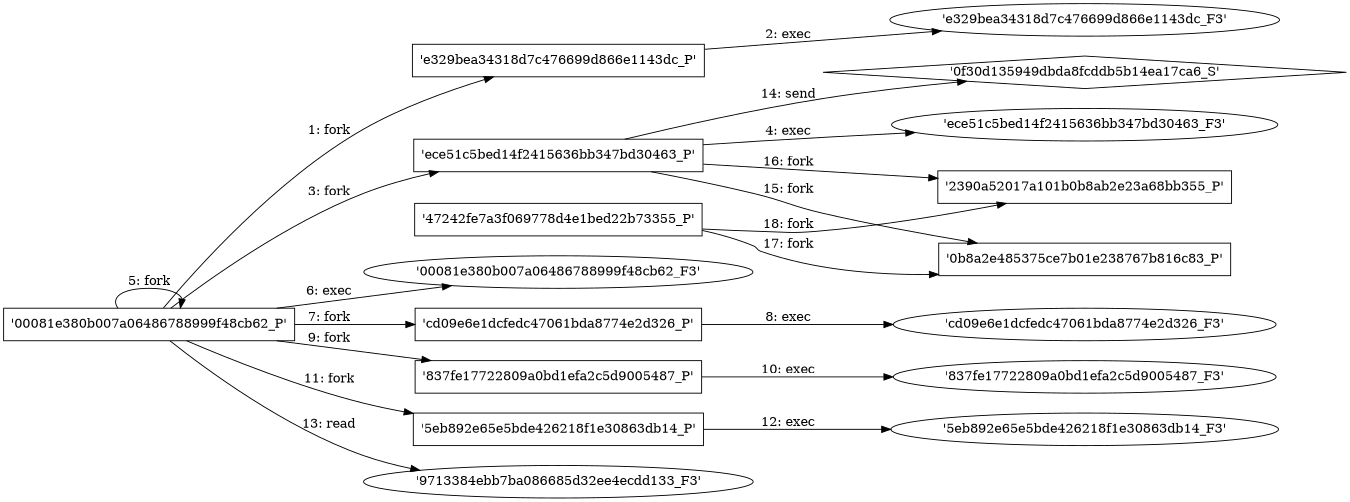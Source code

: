 digraph "D:\Learning\Paper\apt\基于CTI的攻击预警\Dataset\攻击图\ASGfromALLCTI\How a Rare DGA Helped Attacker Communications Fly Under the Radar.dot" {
rankdir="LR"
size="9"
fixedsize="false"
splines="true"
nodesep=0.3
ranksep=0
fontsize=10
overlap="scalexy"
engine= "neato"
	"'00081e380b007a06486788999f48cb62_P'" [node_type=Process shape=box]
	"'e329bea34318d7c476699d866e1143dc_P'" [node_type=Process shape=box]
	"'00081e380b007a06486788999f48cb62_P'" -> "'e329bea34318d7c476699d866e1143dc_P'" [label="1: fork"]
	"'e329bea34318d7c476699d866e1143dc_P'" [node_type=Process shape=box]
	"'e329bea34318d7c476699d866e1143dc_F3'" [node_type=File shape=ellipse]
	"'e329bea34318d7c476699d866e1143dc_P'" -> "'e329bea34318d7c476699d866e1143dc_F3'" [label="2: exec"]
	"'00081e380b007a06486788999f48cb62_P'" [node_type=Process shape=box]
	"'ece51c5bed14f2415636bb347bd30463_P'" [node_type=Process shape=box]
	"'00081e380b007a06486788999f48cb62_P'" -> "'ece51c5bed14f2415636bb347bd30463_P'" [label="3: fork"]
	"'ece51c5bed14f2415636bb347bd30463_P'" [node_type=Process shape=box]
	"'ece51c5bed14f2415636bb347bd30463_F3'" [node_type=File shape=ellipse]
	"'ece51c5bed14f2415636bb347bd30463_P'" -> "'ece51c5bed14f2415636bb347bd30463_F3'" [label="4: exec"]
	"'00081e380b007a06486788999f48cb62_P'" [node_type=Process shape=box]
	"'00081e380b007a06486788999f48cb62_P'" [node_type=Process shape=box]
	"'00081e380b007a06486788999f48cb62_P'" -> "'00081e380b007a06486788999f48cb62_P'" [label="5: fork"]
	"'00081e380b007a06486788999f48cb62_P'" [node_type=Process shape=box]
	"'00081e380b007a06486788999f48cb62_F3'" [node_type=File shape=ellipse]
	"'00081e380b007a06486788999f48cb62_P'" -> "'00081e380b007a06486788999f48cb62_F3'" [label="6: exec"]
	"'00081e380b007a06486788999f48cb62_P'" [node_type=Process shape=box]
	"'cd09e6e1dcfedc47061bda8774e2d326_P'" [node_type=Process shape=box]
	"'00081e380b007a06486788999f48cb62_P'" -> "'cd09e6e1dcfedc47061bda8774e2d326_P'" [label="7: fork"]
	"'cd09e6e1dcfedc47061bda8774e2d326_P'" [node_type=Process shape=box]
	"'cd09e6e1dcfedc47061bda8774e2d326_F3'" [node_type=File shape=ellipse]
	"'cd09e6e1dcfedc47061bda8774e2d326_P'" -> "'cd09e6e1dcfedc47061bda8774e2d326_F3'" [label="8: exec"]
	"'00081e380b007a06486788999f48cb62_P'" [node_type=Process shape=box]
	"'837fe17722809a0bd1efa2c5d9005487_P'" [node_type=Process shape=box]
	"'00081e380b007a06486788999f48cb62_P'" -> "'837fe17722809a0bd1efa2c5d9005487_P'" [label="9: fork"]
	"'837fe17722809a0bd1efa2c5d9005487_P'" [node_type=Process shape=box]
	"'837fe17722809a0bd1efa2c5d9005487_F3'" [node_type=File shape=ellipse]
	"'837fe17722809a0bd1efa2c5d9005487_P'" -> "'837fe17722809a0bd1efa2c5d9005487_F3'" [label="10: exec"]
	"'00081e380b007a06486788999f48cb62_P'" [node_type=Process shape=box]
	"'5eb892e65e5bde426218f1e30863db14_P'" [node_type=Process shape=box]
	"'00081e380b007a06486788999f48cb62_P'" -> "'5eb892e65e5bde426218f1e30863db14_P'" [label="11: fork"]
	"'5eb892e65e5bde426218f1e30863db14_P'" [node_type=Process shape=box]
	"'5eb892e65e5bde426218f1e30863db14_F3'" [node_type=File shape=ellipse]
	"'5eb892e65e5bde426218f1e30863db14_P'" -> "'5eb892e65e5bde426218f1e30863db14_F3'" [label="12: exec"]
	"'9713384ebb7ba086685d32ee4ecdd133_F3'" [node_type=file shape=ellipse]
	"'00081e380b007a06486788999f48cb62_P'" [node_type=Process shape=box]
	"'00081e380b007a06486788999f48cb62_P'" -> "'9713384ebb7ba086685d32ee4ecdd133_F3'" [label="13: read"]
	"'0f30d135949dbda8fcddb5b14ea17ca6_S'" [node_type=Socket shape=diamond]
	"'ece51c5bed14f2415636bb347bd30463_P'" [node_type=Process shape=box]
	"'ece51c5bed14f2415636bb347bd30463_P'" -> "'0f30d135949dbda8fcddb5b14ea17ca6_S'" [label="14: send"]
	"'ece51c5bed14f2415636bb347bd30463_P'" [node_type=Process shape=box]
	"'0b8a2e485375ce7b01e238767b816c83_P'" [node_type=Process shape=box]
	"'ece51c5bed14f2415636bb347bd30463_P'" -> "'0b8a2e485375ce7b01e238767b816c83_P'" [label="15: fork"]
	"'ece51c5bed14f2415636bb347bd30463_P'" [node_type=Process shape=box]
	"'2390a52017a101b0b8ab2e23a68bb355_P'" [node_type=Process shape=box]
	"'ece51c5bed14f2415636bb347bd30463_P'" -> "'2390a52017a101b0b8ab2e23a68bb355_P'" [label="16: fork"]
	"'47242fe7a3f069778d4e1bed22b73355_P'" [node_type=Process shape=box]
	"'0b8a2e485375ce7b01e238767b816c83_P'" [node_type=Process shape=box]
	"'47242fe7a3f069778d4e1bed22b73355_P'" -> "'0b8a2e485375ce7b01e238767b816c83_P'" [label="17: fork"]
	"'47242fe7a3f069778d4e1bed22b73355_P'" [node_type=Process shape=box]
	"'2390a52017a101b0b8ab2e23a68bb355_P'" [node_type=Process shape=box]
	"'47242fe7a3f069778d4e1bed22b73355_P'" -> "'2390a52017a101b0b8ab2e23a68bb355_P'" [label="18: fork"]
}
